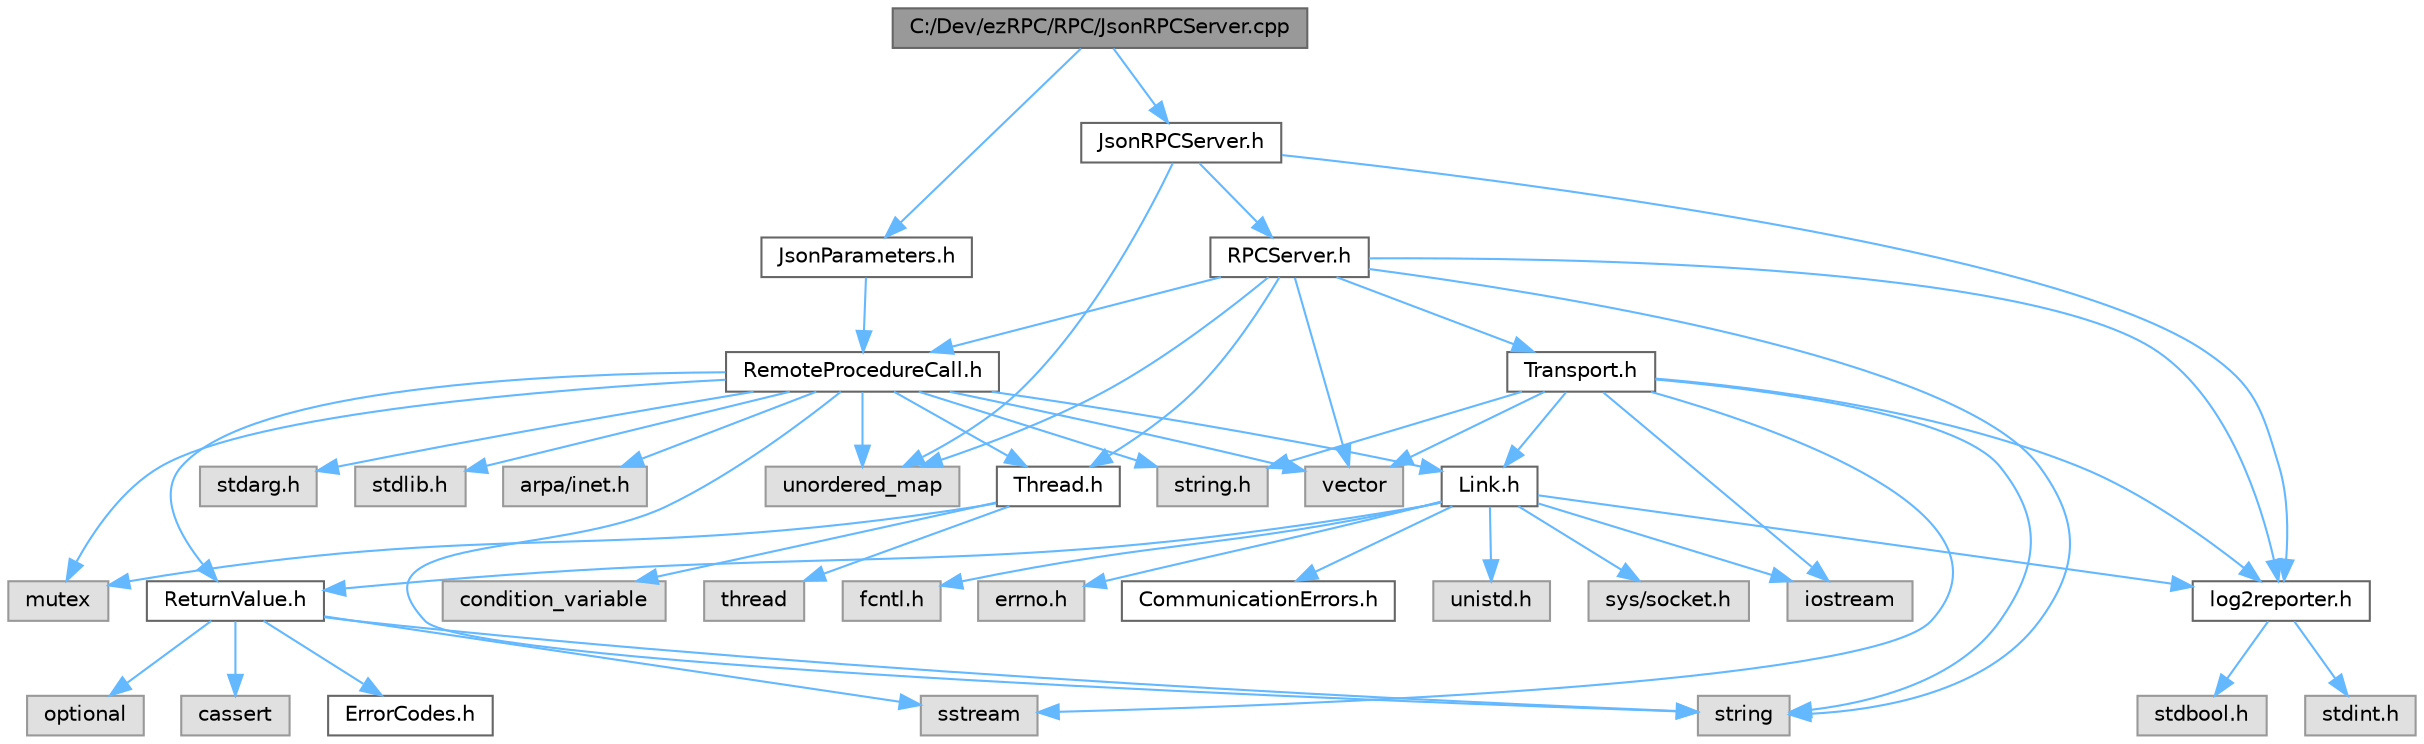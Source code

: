 digraph "C:/Dev/ezRPC/RPC/JsonRPCServer.cpp"
{
 // LATEX_PDF_SIZE
  bgcolor="transparent";
  edge [fontname=Helvetica,fontsize=10,labelfontname=Helvetica,labelfontsize=10];
  node [fontname=Helvetica,fontsize=10,shape=box,height=0.2,width=0.4];
  Node1 [id="Node000001",label="C:/Dev/ezRPC/RPC/JsonRPCServer.cpp",height=0.2,width=0.4,color="gray40", fillcolor="grey60", style="filled", fontcolor="black",tooltip=" "];
  Node1 -> Node2 [id="edge1_Node000001_Node000002",color="steelblue1",style="solid",tooltip=" "];
  Node2 [id="Node000002",label="JsonParameters.h",height=0.2,width=0.4,color="grey40", fillcolor="white", style="filled",URL="$_json_parameters_8h.html",tooltip=" "];
  Node2 -> Node3 [id="edge2_Node000002_Node000003",color="steelblue1",style="solid",tooltip=" "];
  Node3 [id="Node000003",label="RemoteProcedureCall.h",height=0.2,width=0.4,color="grey40", fillcolor="white", style="filled",URL="$_remote_procedure_call_8h.html",tooltip=" "];
  Node3 -> Node4 [id="edge3_Node000003_Node000004",color="steelblue1",style="solid",tooltip=" "];
  Node4 [id="Node000004",label="string",height=0.2,width=0.4,color="grey60", fillcolor="#E0E0E0", style="filled",tooltip=" "];
  Node3 -> Node5 [id="edge4_Node000003_Node000005",color="steelblue1",style="solid",tooltip=" "];
  Node5 [id="Node000005",label="vector",height=0.2,width=0.4,color="grey60", fillcolor="#E0E0E0", style="filled",tooltip=" "];
  Node3 -> Node6 [id="edge5_Node000003_Node000006",color="steelblue1",style="solid",tooltip=" "];
  Node6 [id="Node000006",label="mutex",height=0.2,width=0.4,color="grey60", fillcolor="#E0E0E0", style="filled",tooltip=" "];
  Node3 -> Node7 [id="edge6_Node000003_Node000007",color="steelblue1",style="solid",tooltip=" "];
  Node7 [id="Node000007",label="unordered_map",height=0.2,width=0.4,color="grey60", fillcolor="#E0E0E0", style="filled",tooltip=" "];
  Node3 -> Node8 [id="edge7_Node000003_Node000008",color="steelblue1",style="solid",tooltip=" "];
  Node8 [id="Node000008",label="stdarg.h",height=0.2,width=0.4,color="grey60", fillcolor="#E0E0E0", style="filled",tooltip=" "];
  Node3 -> Node9 [id="edge8_Node000003_Node000009",color="steelblue1",style="solid",tooltip=" "];
  Node9 [id="Node000009",label="Link.h",height=0.2,width=0.4,color="grey40", fillcolor="white", style="filled",URL="$_link_8h.html",tooltip=" "];
  Node9 -> Node10 [id="edge9_Node000009_Node000010",color="steelblue1",style="solid",tooltip=" "];
  Node10 [id="Node000010",label="unistd.h",height=0.2,width=0.4,color="grey60", fillcolor="#E0E0E0", style="filled",tooltip=" "];
  Node9 -> Node11 [id="edge10_Node000009_Node000011",color="steelblue1",style="solid",tooltip=" "];
  Node11 [id="Node000011",label="sys/socket.h",height=0.2,width=0.4,color="grey60", fillcolor="#E0E0E0", style="filled",tooltip=" "];
  Node9 -> Node12 [id="edge11_Node000009_Node000012",color="steelblue1",style="solid",tooltip=" "];
  Node12 [id="Node000012",label="iostream",height=0.2,width=0.4,color="grey60", fillcolor="#E0E0E0", style="filled",tooltip=" "];
  Node9 -> Node13 [id="edge12_Node000009_Node000013",color="steelblue1",style="solid",tooltip=" "];
  Node13 [id="Node000013",label="fcntl.h",height=0.2,width=0.4,color="grey60", fillcolor="#E0E0E0", style="filled",tooltip=" "];
  Node9 -> Node14 [id="edge13_Node000009_Node000014",color="steelblue1",style="solid",tooltip=" "];
  Node14 [id="Node000014",label="errno.h",height=0.2,width=0.4,color="grey60", fillcolor="#E0E0E0", style="filled",tooltip=" "];
  Node9 -> Node15 [id="edge14_Node000009_Node000015",color="steelblue1",style="solid",tooltip=" "];
  Node15 [id="Node000015",label="log2reporter.h",height=0.2,width=0.4,color="grey40", fillcolor="white", style="filled",URL="$log2reporter_8h.html",tooltip=" "];
  Node15 -> Node16 [id="edge15_Node000015_Node000016",color="steelblue1",style="solid",tooltip=" "];
  Node16 [id="Node000016",label="stdint.h",height=0.2,width=0.4,color="grey60", fillcolor="#E0E0E0", style="filled",tooltip=" "];
  Node15 -> Node17 [id="edge16_Node000015_Node000017",color="steelblue1",style="solid",tooltip=" "];
  Node17 [id="Node000017",label="stdbool.h",height=0.2,width=0.4,color="grey60", fillcolor="#E0E0E0", style="filled",tooltip=" "];
  Node9 -> Node18 [id="edge17_Node000009_Node000018",color="steelblue1",style="solid",tooltip=" "];
  Node18 [id="Node000018",label="ReturnValue.h",height=0.2,width=0.4,color="grey40", fillcolor="white", style="filled",URL="$_return_value_8h.html",tooltip=" "];
  Node18 -> Node4 [id="edge18_Node000018_Node000004",color="steelblue1",style="solid",tooltip=" "];
  Node18 -> Node19 [id="edge19_Node000018_Node000019",color="steelblue1",style="solid",tooltip=" "];
  Node19 [id="Node000019",label="optional",height=0.2,width=0.4,color="grey60", fillcolor="#E0E0E0", style="filled",tooltip=" "];
  Node18 -> Node20 [id="edge20_Node000018_Node000020",color="steelblue1",style="solid",tooltip=" "];
  Node20 [id="Node000020",label="cassert",height=0.2,width=0.4,color="grey60", fillcolor="#E0E0E0", style="filled",tooltip=" "];
  Node18 -> Node21 [id="edge21_Node000018_Node000021",color="steelblue1",style="solid",tooltip=" "];
  Node21 [id="Node000021",label="sstream",height=0.2,width=0.4,color="grey60", fillcolor="#E0E0E0", style="filled",tooltip=" "];
  Node18 -> Node22 [id="edge22_Node000018_Node000022",color="steelblue1",style="solid",tooltip=" "];
  Node22 [id="Node000022",label="ErrorCodes.h",height=0.2,width=0.4,color="grey40", fillcolor="white", style="filled",URL="$_error_codes_8h.html",tooltip=" "];
  Node9 -> Node23 [id="edge23_Node000009_Node000023",color="steelblue1",style="solid",tooltip=" "];
  Node23 [id="Node000023",label="CommunicationErrors.h",height=0.2,width=0.4,color="grey40", fillcolor="white", style="filled",URL="$_communication_errors_8h.html",tooltip=" "];
  Node3 -> Node24 [id="edge24_Node000003_Node000024",color="steelblue1",style="solid",tooltip=" "];
  Node24 [id="Node000024",label="string.h",height=0.2,width=0.4,color="grey60", fillcolor="#E0E0E0", style="filled",tooltip=" "];
  Node3 -> Node25 [id="edge25_Node000003_Node000025",color="steelblue1",style="solid",tooltip=" "];
  Node25 [id="Node000025",label="stdlib.h",height=0.2,width=0.4,color="grey60", fillcolor="#E0E0E0", style="filled",tooltip=" "];
  Node3 -> Node26 [id="edge26_Node000003_Node000026",color="steelblue1",style="solid",tooltip=" "];
  Node26 [id="Node000026",label="Thread.h",height=0.2,width=0.4,color="grey40", fillcolor="white", style="filled",URL="$_thread_8h.html",tooltip=" "];
  Node26 -> Node27 [id="edge27_Node000026_Node000027",color="steelblue1",style="solid",tooltip=" "];
  Node27 [id="Node000027",label="thread",height=0.2,width=0.4,color="grey60", fillcolor="#E0E0E0", style="filled",tooltip=" "];
  Node26 -> Node6 [id="edge28_Node000026_Node000006",color="steelblue1",style="solid",tooltip=" "];
  Node26 -> Node28 [id="edge29_Node000026_Node000028",color="steelblue1",style="solid",tooltip=" "];
  Node28 [id="Node000028",label="condition_variable",height=0.2,width=0.4,color="grey60", fillcolor="#E0E0E0", style="filled",tooltip=" "];
  Node3 -> Node18 [id="edge30_Node000003_Node000018",color="steelblue1",style="solid",tooltip=" "];
  Node3 -> Node29 [id="edge31_Node000003_Node000029",color="steelblue1",style="solid",tooltip=" "];
  Node29 [id="Node000029",label="arpa/inet.h",height=0.2,width=0.4,color="grey60", fillcolor="#E0E0E0", style="filled",tooltip=" "];
  Node1 -> Node30 [id="edge32_Node000001_Node000030",color="steelblue1",style="solid",tooltip=" "];
  Node30 [id="Node000030",label="JsonRPCServer.h",height=0.2,width=0.4,color="grey40", fillcolor="white", style="filled",URL="$_json_r_p_c_server_8h.html",tooltip=" "];
  Node30 -> Node7 [id="edge33_Node000030_Node000007",color="steelblue1",style="solid",tooltip=" "];
  Node30 -> Node15 [id="edge34_Node000030_Node000015",color="steelblue1",style="solid",tooltip=" "];
  Node30 -> Node31 [id="edge35_Node000030_Node000031",color="steelblue1",style="solid",tooltip=" "];
  Node31 [id="Node000031",label="RPCServer.h",height=0.2,width=0.4,color="grey40", fillcolor="white", style="filled",URL="$_r_p_c_server_8h.html",tooltip=" "];
  Node31 -> Node5 [id="edge36_Node000031_Node000005",color="steelblue1",style="solid",tooltip=" "];
  Node31 -> Node4 [id="edge37_Node000031_Node000004",color="steelblue1",style="solid",tooltip=" "];
  Node31 -> Node7 [id="edge38_Node000031_Node000007",color="steelblue1",style="solid",tooltip=" "];
  Node31 -> Node15 [id="edge39_Node000031_Node000015",color="steelblue1",style="solid",tooltip=" "];
  Node31 -> Node26 [id="edge40_Node000031_Node000026",color="steelblue1",style="solid",tooltip=" "];
  Node31 -> Node32 [id="edge41_Node000031_Node000032",color="steelblue1",style="solid",tooltip=" "];
  Node32 [id="Node000032",label="Transport.h",height=0.2,width=0.4,color="grey40", fillcolor="white", style="filled",URL="$_transport_8h.html",tooltip=" "];
  Node32 -> Node24 [id="edge42_Node000032_Node000024",color="steelblue1",style="solid",tooltip=" "];
  Node32 -> Node21 [id="edge43_Node000032_Node000021",color="steelblue1",style="solid",tooltip=" "];
  Node32 -> Node12 [id="edge44_Node000032_Node000012",color="steelblue1",style="solid",tooltip=" "];
  Node32 -> Node5 [id="edge45_Node000032_Node000005",color="steelblue1",style="solid",tooltip=" "];
  Node32 -> Node4 [id="edge46_Node000032_Node000004",color="steelblue1",style="solid",tooltip=" "];
  Node32 -> Node15 [id="edge47_Node000032_Node000015",color="steelblue1",style="solid",tooltip=" "];
  Node32 -> Node9 [id="edge48_Node000032_Node000009",color="steelblue1",style="solid",tooltip=" "];
  Node31 -> Node3 [id="edge49_Node000031_Node000003",color="steelblue1",style="solid",tooltip=" "];
}
